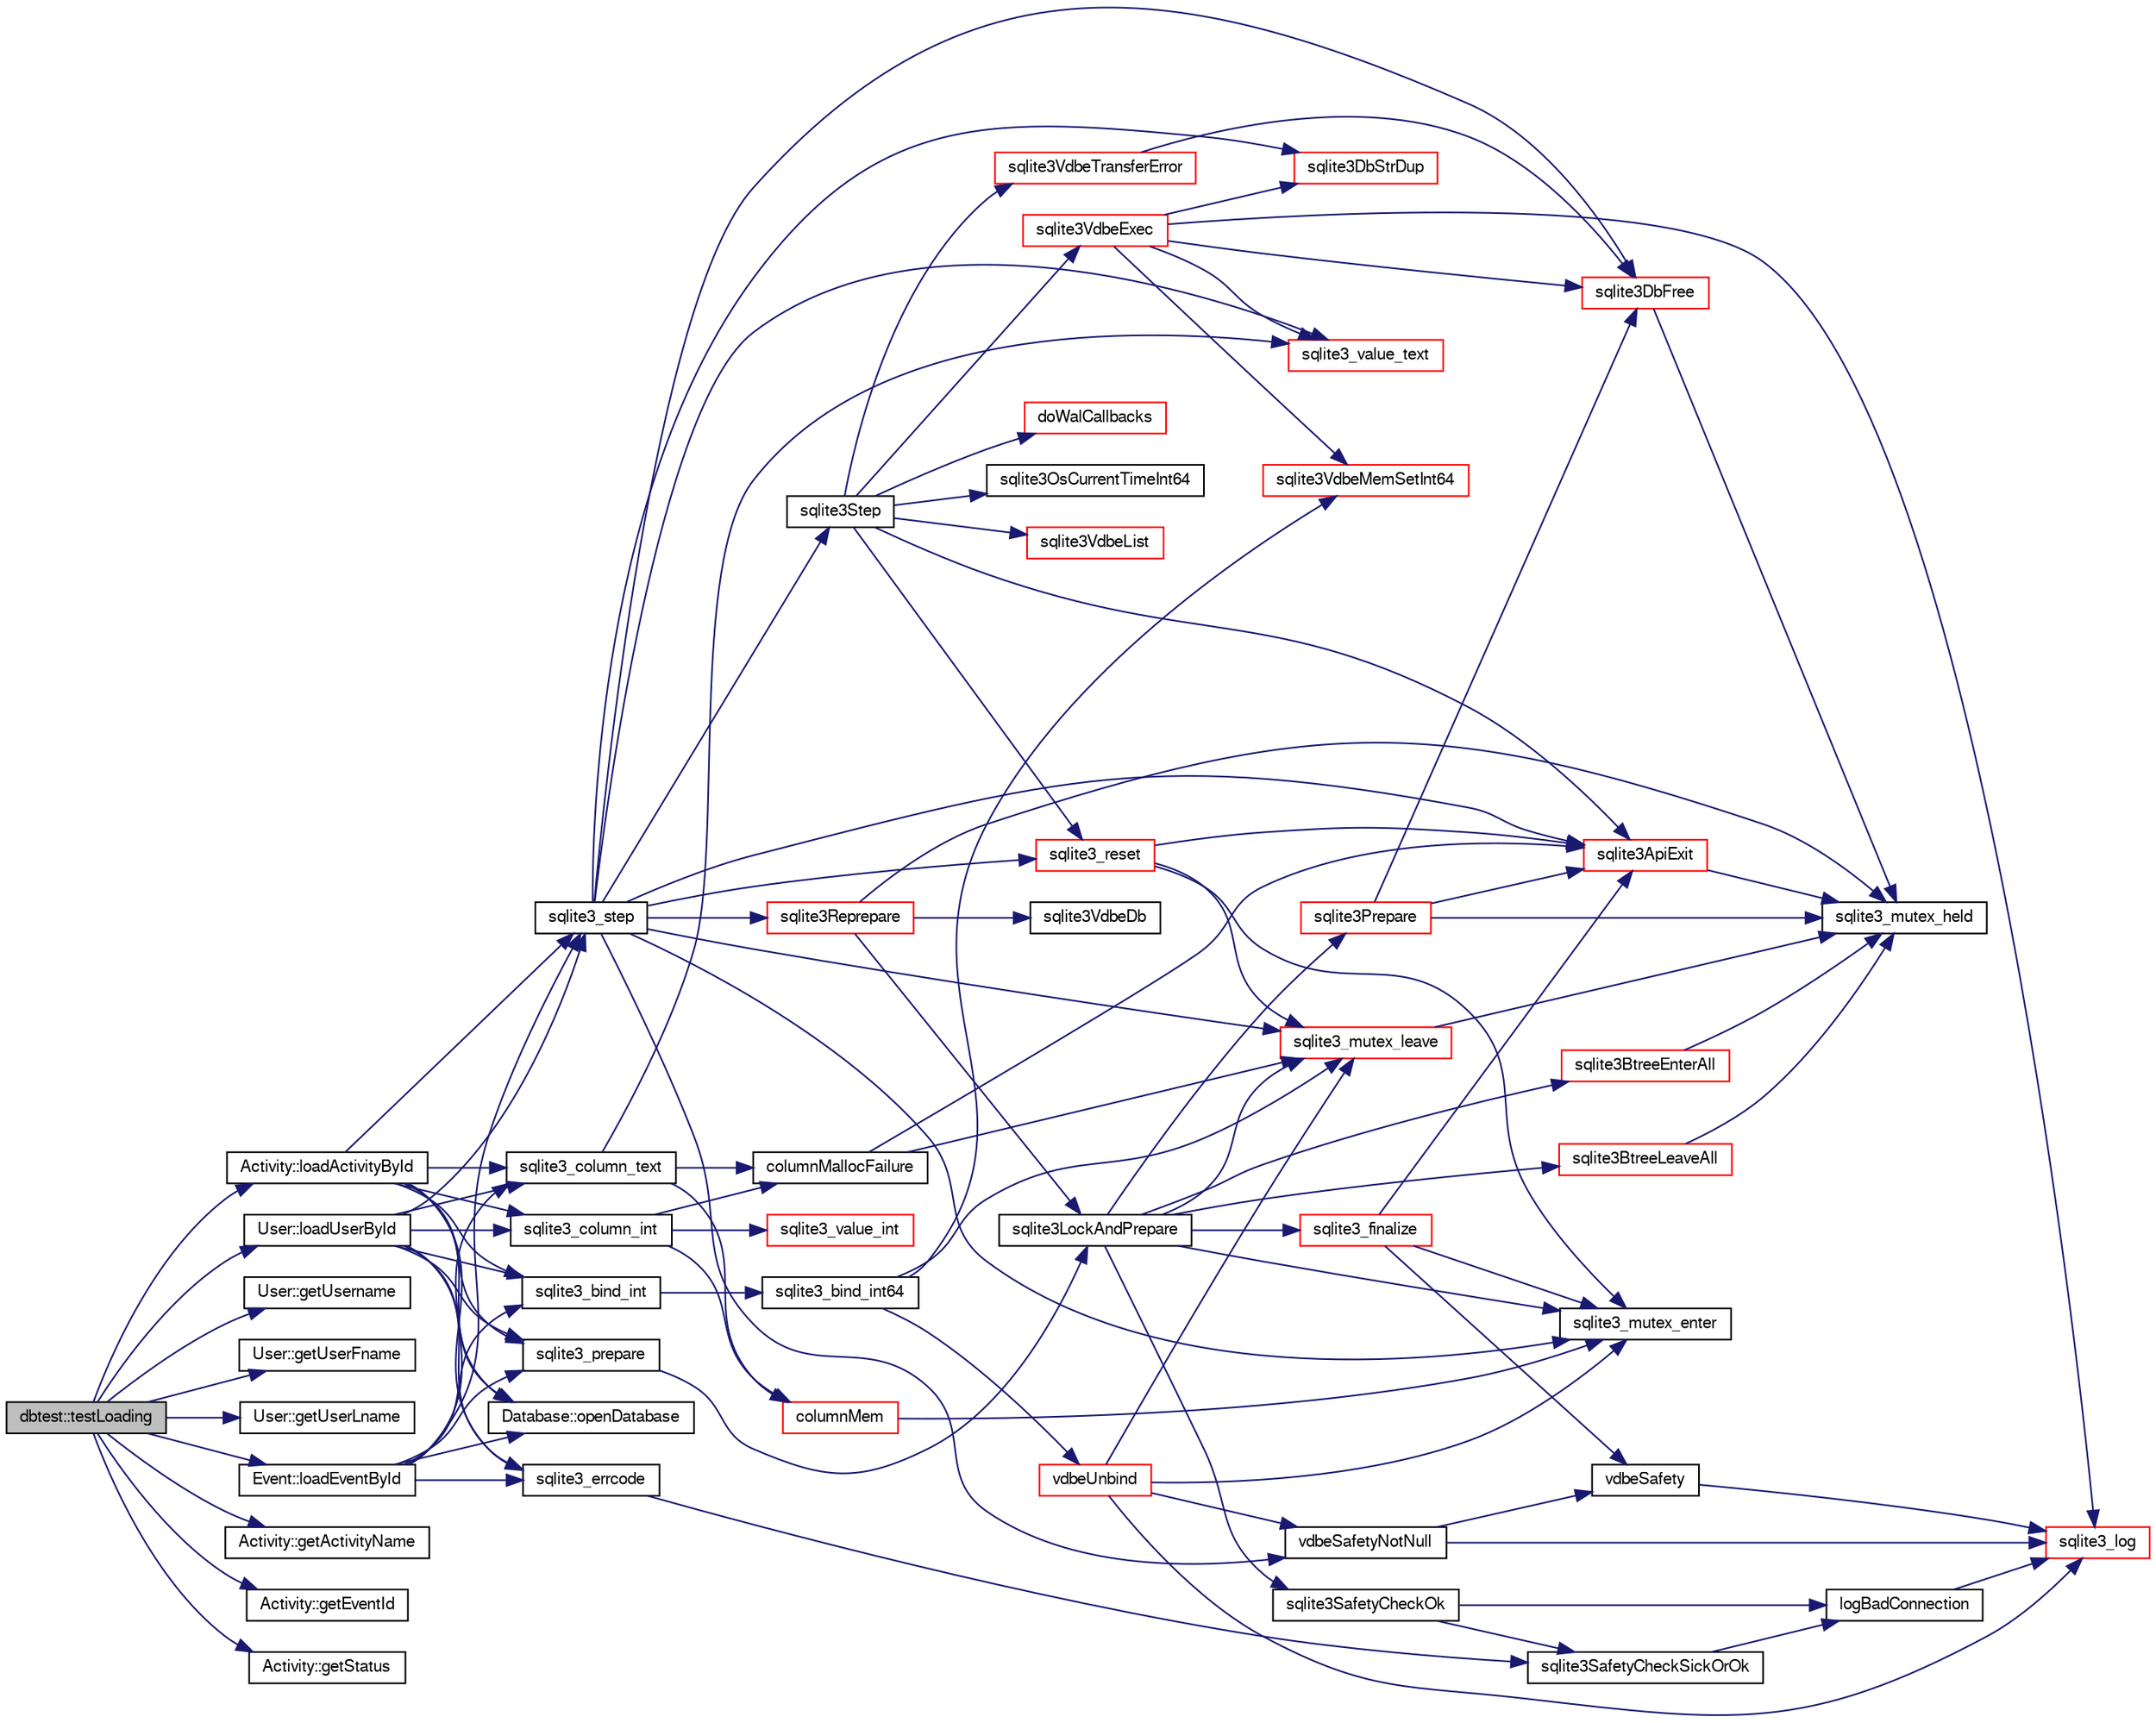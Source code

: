 digraph "dbtest::testLoading"
{
  edge [fontname="FreeSans",fontsize="10",labelfontname="FreeSans",labelfontsize="10"];
  node [fontname="FreeSans",fontsize="10",shape=record];
  rankdir="LR";
  Node976 [label="dbtest::testLoading",height=0.2,width=0.4,color="black", fillcolor="grey75", style="filled", fontcolor="black"];
  Node976 -> Node977 [color="midnightblue",fontsize="10",style="solid",fontname="FreeSans"];
  Node977 [label="Event::loadEventById",height=0.2,width=0.4,color="black", fillcolor="white", style="filled",URL="$classEvent.html#afa66cea33f722dbeecb69cc98fdea055"];
  Node977 -> Node978 [color="midnightblue",fontsize="10",style="solid",fontname="FreeSans"];
  Node978 [label="Database::openDatabase",height=0.2,width=0.4,color="black", fillcolor="white", style="filled",URL="$classDatabase.html#aef36ad74d0bf64a091206dba2e27a54e"];
  Node977 -> Node979 [color="midnightblue",fontsize="10",style="solid",fontname="FreeSans"];
  Node979 [label="sqlite3_prepare",height=0.2,width=0.4,color="black", fillcolor="white", style="filled",URL="$sqlite3_8c.html#a8c39e7b9dbeff01f0a399b46d4b29f1c"];
  Node979 -> Node980 [color="midnightblue",fontsize="10",style="solid",fontname="FreeSans"];
  Node980 [label="sqlite3LockAndPrepare",height=0.2,width=0.4,color="black", fillcolor="white", style="filled",URL="$sqlite3_8c.html#a5db1ec5589aa2b02c6d979211a8789bd"];
  Node980 -> Node981 [color="midnightblue",fontsize="10",style="solid",fontname="FreeSans"];
  Node981 [label="sqlite3SafetyCheckOk",height=0.2,width=0.4,color="black", fillcolor="white", style="filled",URL="$sqlite3_8c.html#ab15308423296d719d75dca4c0ef182a7"];
  Node981 -> Node982 [color="midnightblue",fontsize="10",style="solid",fontname="FreeSans"];
  Node982 [label="logBadConnection",height=0.2,width=0.4,color="black", fillcolor="white", style="filled",URL="$sqlite3_8c.html#a8aa249fac852b22bb1227e2bc2921f11"];
  Node982 -> Node983 [color="midnightblue",fontsize="10",style="solid",fontname="FreeSans"];
  Node983 [label="sqlite3_log",height=0.2,width=0.4,color="red", fillcolor="white", style="filled",URL="$sqlite3_8c.html#a298c9699bf9c143662c6b1fec4b2dc3b"];
  Node981 -> Node1265 [color="midnightblue",fontsize="10",style="solid",fontname="FreeSans"];
  Node1265 [label="sqlite3SafetyCheckSickOrOk",height=0.2,width=0.4,color="black", fillcolor="white", style="filled",URL="$sqlite3_8c.html#ac1fff729aec147d9825a4930042a626b"];
  Node1265 -> Node982 [color="midnightblue",fontsize="10",style="solid",fontname="FreeSans"];
  Node980 -> Node999 [color="midnightblue",fontsize="10",style="solid",fontname="FreeSans"];
  Node999 [label="sqlite3_mutex_enter",height=0.2,width=0.4,color="black", fillcolor="white", style="filled",URL="$sqlite3_8c.html#a1c12cde690bd89f104de5cbad12a6bf5"];
  Node980 -> Node1266 [color="midnightblue",fontsize="10",style="solid",fontname="FreeSans"];
  Node1266 [label="sqlite3BtreeEnterAll",height=0.2,width=0.4,color="red", fillcolor="white", style="filled",URL="$sqlite3_8c.html#a7e8c5e623a61d322d3622c3e6202d735"];
  Node1266 -> Node993 [color="midnightblue",fontsize="10",style="solid",fontname="FreeSans"];
  Node993 [label="sqlite3_mutex_held",height=0.2,width=0.4,color="black", fillcolor="white", style="filled",URL="$sqlite3_8c.html#acf77da68932b6bc163c5e68547ecc3e7"];
  Node980 -> Node1272 [color="midnightblue",fontsize="10",style="solid",fontname="FreeSans"];
  Node1272 [label="sqlite3Prepare",height=0.2,width=0.4,color="red", fillcolor="white", style="filled",URL="$sqlite3_8c.html#acb25890858d0bf4b12eb7aae569f0c7b"];
  Node1272 -> Node993 [color="midnightblue",fontsize="10",style="solid",fontname="FreeSans"];
  Node1272 -> Node1197 [color="midnightblue",fontsize="10",style="solid",fontname="FreeSans"];
  Node1197 [label="sqlite3ApiExit",height=0.2,width=0.4,color="red", fillcolor="white", style="filled",URL="$sqlite3_8c.html#ae5a967ec6172298db98b6090bbd1dd9b"];
  Node1197 -> Node993 [color="midnightblue",fontsize="10",style="solid",fontname="FreeSans"];
  Node1272 -> Node992 [color="midnightblue",fontsize="10",style="solid",fontname="FreeSans"];
  Node992 [label="sqlite3DbFree",height=0.2,width=0.4,color="red", fillcolor="white", style="filled",URL="$sqlite3_8c.html#ac70ab821a6607b4a1b909582dc37a069"];
  Node992 -> Node993 [color="midnightblue",fontsize="10",style="solid",fontname="FreeSans"];
  Node980 -> Node1829 [color="midnightblue",fontsize="10",style="solid",fontname="FreeSans"];
  Node1829 [label="sqlite3_finalize",height=0.2,width=0.4,color="red", fillcolor="white", style="filled",URL="$sqlite3_8c.html#a801195c0f771d40bb4be1e40f3b88945"];
  Node1829 -> Node1310 [color="midnightblue",fontsize="10",style="solid",fontname="FreeSans"];
  Node1310 [label="vdbeSafety",height=0.2,width=0.4,color="black", fillcolor="white", style="filled",URL="$sqlite3_8c.html#ad376f1aa66b2801fa8fb2fb134f370fd"];
  Node1310 -> Node983 [color="midnightblue",fontsize="10",style="solid",fontname="FreeSans"];
  Node1829 -> Node999 [color="midnightblue",fontsize="10",style="solid",fontname="FreeSans"];
  Node1829 -> Node1197 [color="midnightblue",fontsize="10",style="solid",fontname="FreeSans"];
  Node980 -> Node1533 [color="midnightblue",fontsize="10",style="solid",fontname="FreeSans"];
  Node1533 [label="sqlite3BtreeLeaveAll",height=0.2,width=0.4,color="red", fillcolor="white", style="filled",URL="$sqlite3_8c.html#a282e5f429eee8e0aebc7d18068ebccd2"];
  Node1533 -> Node993 [color="midnightblue",fontsize="10",style="solid",fontname="FreeSans"];
  Node980 -> Node1001 [color="midnightblue",fontsize="10",style="solid",fontname="FreeSans"];
  Node1001 [label="sqlite3_mutex_leave",height=0.2,width=0.4,color="red", fillcolor="white", style="filled",URL="$sqlite3_8c.html#a5838d235601dbd3c1fa993555c6bcc93"];
  Node1001 -> Node993 [color="midnightblue",fontsize="10",style="solid",fontname="FreeSans"];
  Node977 -> Node1878 [color="midnightblue",fontsize="10",style="solid",fontname="FreeSans"];
  Node1878 [label="sqlite3_errcode",height=0.2,width=0.4,color="black", fillcolor="white", style="filled",URL="$sqlite3_8c.html#a79bd13f5c8b7a6ccc6fd76fc7fc2104c"];
  Node1878 -> Node1265 [color="midnightblue",fontsize="10",style="solid",fontname="FreeSans"];
  Node977 -> Node1933 [color="midnightblue",fontsize="10",style="solid",fontname="FreeSans"];
  Node1933 [label="sqlite3_bind_int",height=0.2,width=0.4,color="black", fillcolor="white", style="filled",URL="$sqlite3_8c.html#aa6d5cc21ec0004b2e0bdce3395590aad"];
  Node1933 -> Node1934 [color="midnightblue",fontsize="10",style="solid",fontname="FreeSans"];
  Node1934 [label="sqlite3_bind_int64",height=0.2,width=0.4,color="black", fillcolor="white", style="filled",URL="$sqlite3_8c.html#af77e2729923f2621852202e1c23788c6"];
  Node1934 -> Node1935 [color="midnightblue",fontsize="10",style="solid",fontname="FreeSans"];
  Node1935 [label="vdbeUnbind",height=0.2,width=0.4,color="red", fillcolor="white", style="filled",URL="$sqlite3_8c.html#ae3ca3d8a878660305a0efd0c73c9f064"];
  Node1935 -> Node1309 [color="midnightblue",fontsize="10",style="solid",fontname="FreeSans"];
  Node1309 [label="vdbeSafetyNotNull",height=0.2,width=0.4,color="black", fillcolor="white", style="filled",URL="$sqlite3_8c.html#a018448275e86f09d8af8033cec4cafdf"];
  Node1309 -> Node983 [color="midnightblue",fontsize="10",style="solid",fontname="FreeSans"];
  Node1309 -> Node1310 [color="midnightblue",fontsize="10",style="solid",fontname="FreeSans"];
  Node1935 -> Node999 [color="midnightblue",fontsize="10",style="solid",fontname="FreeSans"];
  Node1935 -> Node1001 [color="midnightblue",fontsize="10",style="solid",fontname="FreeSans"];
  Node1935 -> Node983 [color="midnightblue",fontsize="10",style="solid",fontname="FreeSans"];
  Node1934 -> Node1124 [color="midnightblue",fontsize="10",style="solid",fontname="FreeSans"];
  Node1124 [label="sqlite3VdbeMemSetInt64",height=0.2,width=0.4,color="red", fillcolor="white", style="filled",URL="$sqlite3_8c.html#a57c5843cac8f6180ee994267a23f86a3"];
  Node1934 -> Node1001 [color="midnightblue",fontsize="10",style="solid",fontname="FreeSans"];
  Node977 -> Node1308 [color="midnightblue",fontsize="10",style="solid",fontname="FreeSans"];
  Node1308 [label="sqlite3_step",height=0.2,width=0.4,color="black", fillcolor="white", style="filled",URL="$sqlite3_8c.html#ac1e491ce36b7471eb28387f7d3c74334"];
  Node1308 -> Node1309 [color="midnightblue",fontsize="10",style="solid",fontname="FreeSans"];
  Node1308 -> Node999 [color="midnightblue",fontsize="10",style="solid",fontname="FreeSans"];
  Node1308 -> Node1311 [color="midnightblue",fontsize="10",style="solid",fontname="FreeSans"];
  Node1311 [label="sqlite3Step",height=0.2,width=0.4,color="black", fillcolor="white", style="filled",URL="$sqlite3_8c.html#a3f2872e873e2758a4beedad1d5113554"];
  Node1311 -> Node1312 [color="midnightblue",fontsize="10",style="solid",fontname="FreeSans"];
  Node1312 [label="sqlite3_reset",height=0.2,width=0.4,color="red", fillcolor="white", style="filled",URL="$sqlite3_8c.html#a758efebc2e95694959ab0e74b397984c"];
  Node1312 -> Node999 [color="midnightblue",fontsize="10",style="solid",fontname="FreeSans"];
  Node1312 -> Node1197 [color="midnightblue",fontsize="10",style="solid",fontname="FreeSans"];
  Node1312 -> Node1001 [color="midnightblue",fontsize="10",style="solid",fontname="FreeSans"];
  Node1311 -> Node1221 [color="midnightblue",fontsize="10",style="solid",fontname="FreeSans"];
  Node1221 [label="sqlite3OsCurrentTimeInt64",height=0.2,width=0.4,color="black", fillcolor="white", style="filled",URL="$sqlite3_8c.html#a8fba11754c83b89782ef18af266f5ec2"];
  Node1311 -> Node1617 [color="midnightblue",fontsize="10",style="solid",fontname="FreeSans"];
  Node1617 [label="sqlite3VdbeList",height=0.2,width=0.4,color="red", fillcolor="white", style="filled",URL="$sqlite3_8c.html#a61f5dfb765135a9982025bab8944f7fd"];
  Node1311 -> Node1619 [color="midnightblue",fontsize="10",style="solid",fontname="FreeSans"];
  Node1619 [label="sqlite3VdbeExec",height=0.2,width=0.4,color="red", fillcolor="white", style="filled",URL="$sqlite3_8c.html#a8ce40a614bdc56719c4d642b1e4dfb21"];
  Node1619 -> Node983 [color="midnightblue",fontsize="10",style="solid",fontname="FreeSans"];
  Node1619 -> Node992 [color="midnightblue",fontsize="10",style="solid",fontname="FreeSans"];
  Node1619 -> Node1124 [color="midnightblue",fontsize="10",style="solid",fontname="FreeSans"];
  Node1619 -> Node1074 [color="midnightblue",fontsize="10",style="solid",fontname="FreeSans"];
  Node1074 [label="sqlite3_value_text",height=0.2,width=0.4,color="red", fillcolor="white", style="filled",URL="$sqlite3_8c.html#aef2ace3239e6dd59c74110faa70f8171"];
  Node1619 -> Node1544 [color="midnightblue",fontsize="10",style="solid",fontname="FreeSans"];
  Node1544 [label="sqlite3DbStrDup",height=0.2,width=0.4,color="red", fillcolor="white", style="filled",URL="$sqlite3_8c.html#a0ec4772ee6de7316ecd1e6cabb1beeef"];
  Node1311 -> Node1911 [color="midnightblue",fontsize="10",style="solid",fontname="FreeSans"];
  Node1911 [label="doWalCallbacks",height=0.2,width=0.4,color="red", fillcolor="white", style="filled",URL="$sqlite3_8c.html#a001bcb6c83dac39b83d3a95e1f6194d1"];
  Node1311 -> Node1197 [color="midnightblue",fontsize="10",style="solid",fontname="FreeSans"];
  Node1311 -> Node1611 [color="midnightblue",fontsize="10",style="solid",fontname="FreeSans"];
  Node1611 [label="sqlite3VdbeTransferError",height=0.2,width=0.4,color="red", fillcolor="white", style="filled",URL="$sqlite3_8c.html#aaf4a567b51602bb6d7bb150e6c72de69"];
  Node1611 -> Node992 [color="midnightblue",fontsize="10",style="solid",fontname="FreeSans"];
  Node1308 -> Node1914 [color="midnightblue",fontsize="10",style="solid",fontname="FreeSans"];
  Node1914 [label="sqlite3Reprepare",height=0.2,width=0.4,color="red", fillcolor="white", style="filled",URL="$sqlite3_8c.html#a7e2f7299cc947d07e782f6ac561fa937"];
  Node1914 -> Node993 [color="midnightblue",fontsize="10",style="solid",fontname="FreeSans"];
  Node1914 -> Node1915 [color="midnightblue",fontsize="10",style="solid",fontname="FreeSans"];
  Node1915 [label="sqlite3VdbeDb",height=0.2,width=0.4,color="black", fillcolor="white", style="filled",URL="$sqlite3_8c.html#a6cb1b36e2823fc3eff25dc162f71f28b"];
  Node1914 -> Node980 [color="midnightblue",fontsize="10",style="solid",fontname="FreeSans"];
  Node1308 -> Node1312 [color="midnightblue",fontsize="10",style="solid",fontname="FreeSans"];
  Node1308 -> Node1074 [color="midnightblue",fontsize="10",style="solid",fontname="FreeSans"];
  Node1308 -> Node992 [color="midnightblue",fontsize="10",style="solid",fontname="FreeSans"];
  Node1308 -> Node1544 [color="midnightblue",fontsize="10",style="solid",fontname="FreeSans"];
  Node1308 -> Node1197 [color="midnightblue",fontsize="10",style="solid",fontname="FreeSans"];
  Node1308 -> Node1001 [color="midnightblue",fontsize="10",style="solid",fontname="FreeSans"];
  Node977 -> Node1812 [color="midnightblue",fontsize="10",style="solid",fontname="FreeSans"];
  Node1812 [label="sqlite3_column_text",height=0.2,width=0.4,color="black", fillcolor="white", style="filled",URL="$sqlite3_8c.html#aee36f5eaf67b425ddf6f9b7a2004d018"];
  Node1812 -> Node1074 [color="midnightblue",fontsize="10",style="solid",fontname="FreeSans"];
  Node1812 -> Node1813 [color="midnightblue",fontsize="10",style="solid",fontname="FreeSans"];
  Node1813 [label="columnMem",height=0.2,width=0.4,color="red", fillcolor="white", style="filled",URL="$sqlite3_8c.html#a3cff107b1379611ef486ef2f925eb129"];
  Node1813 -> Node999 [color="midnightblue",fontsize="10",style="solid",fontname="FreeSans"];
  Node1812 -> Node1815 [color="midnightblue",fontsize="10",style="solid",fontname="FreeSans"];
  Node1815 [label="columnMallocFailure",height=0.2,width=0.4,color="black", fillcolor="white", style="filled",URL="$sqlite3_8c.html#a63052778ce6eb1802597a006922a4044"];
  Node1815 -> Node1197 [color="midnightblue",fontsize="10",style="solid",fontname="FreeSans"];
  Node1815 -> Node1001 [color="midnightblue",fontsize="10",style="solid",fontname="FreeSans"];
  Node976 -> Node1936 [color="midnightblue",fontsize="10",style="solid",fontname="FreeSans"];
  Node1936 [label="User::loadUserById",height=0.2,width=0.4,color="black", fillcolor="white", style="filled",URL="$classUser.html#a863377665b7fb83c5547dcf9727f5092"];
  Node1936 -> Node978 [color="midnightblue",fontsize="10",style="solid",fontname="FreeSans"];
  Node1936 -> Node979 [color="midnightblue",fontsize="10",style="solid",fontname="FreeSans"];
  Node1936 -> Node1878 [color="midnightblue",fontsize="10",style="solid",fontname="FreeSans"];
  Node1936 -> Node1933 [color="midnightblue",fontsize="10",style="solid",fontname="FreeSans"];
  Node1936 -> Node1308 [color="midnightblue",fontsize="10",style="solid",fontname="FreeSans"];
  Node1936 -> Node1812 [color="midnightblue",fontsize="10",style="solid",fontname="FreeSans"];
  Node1936 -> Node1920 [color="midnightblue",fontsize="10",style="solid",fontname="FreeSans"];
  Node1920 [label="sqlite3_column_int",height=0.2,width=0.4,color="black", fillcolor="white", style="filled",URL="$sqlite3_8c.html#a6bd16f5b3266f473e37e8e3d4ebb4290"];
  Node1920 -> Node1130 [color="midnightblue",fontsize="10",style="solid",fontname="FreeSans"];
  Node1130 [label="sqlite3_value_int",height=0.2,width=0.4,color="red", fillcolor="white", style="filled",URL="$sqlite3_8c.html#a5c6adf98772a341f3df5ccd5ff003245"];
  Node1920 -> Node1813 [color="midnightblue",fontsize="10",style="solid",fontname="FreeSans"];
  Node1920 -> Node1815 [color="midnightblue",fontsize="10",style="solid",fontname="FreeSans"];
  Node976 -> Node1937 [color="midnightblue",fontsize="10",style="solid",fontname="FreeSans"];
  Node1937 [label="User::getUsername",height=0.2,width=0.4,color="black", fillcolor="white", style="filled",URL="$classUser.html#a5705c32c347050449ba6d72f32f18482"];
  Node976 -> Node1938 [color="midnightblue",fontsize="10",style="solid",fontname="FreeSans"];
  Node1938 [label="User::getUserFname",height=0.2,width=0.4,color="black", fillcolor="white", style="filled",URL="$classUser.html#a62817be39c4477f6a287534b2c4ee0ff"];
  Node976 -> Node1939 [color="midnightblue",fontsize="10",style="solid",fontname="FreeSans"];
  Node1939 [label="User::getUserLname",height=0.2,width=0.4,color="black", fillcolor="white", style="filled",URL="$classUser.html#a5dc4fc23fcf6e137118920bc51f72e0c"];
  Node976 -> Node1940 [color="midnightblue",fontsize="10",style="solid",fontname="FreeSans"];
  Node1940 [label="Activity::loadActivityById",height=0.2,width=0.4,color="black", fillcolor="white", style="filled",URL="$classActivity.html#abe4ffb4f08a47212ebf9013259d9e7fd"];
  Node1940 -> Node978 [color="midnightblue",fontsize="10",style="solid",fontname="FreeSans"];
  Node1940 -> Node979 [color="midnightblue",fontsize="10",style="solid",fontname="FreeSans"];
  Node1940 -> Node1878 [color="midnightblue",fontsize="10",style="solid",fontname="FreeSans"];
  Node1940 -> Node1933 [color="midnightblue",fontsize="10",style="solid",fontname="FreeSans"];
  Node1940 -> Node1308 [color="midnightblue",fontsize="10",style="solid",fontname="FreeSans"];
  Node1940 -> Node1812 [color="midnightblue",fontsize="10",style="solid",fontname="FreeSans"];
  Node1940 -> Node1920 [color="midnightblue",fontsize="10",style="solid",fontname="FreeSans"];
  Node976 -> Node1941 [color="midnightblue",fontsize="10",style="solid",fontname="FreeSans"];
  Node1941 [label="Activity::getActivityName",height=0.2,width=0.4,color="black", fillcolor="white", style="filled",URL="$classActivity.html#a62ae9c160cb643cb5712f8b2d1924383"];
  Node976 -> Node1942 [color="midnightblue",fontsize="10",style="solid",fontname="FreeSans"];
  Node1942 [label="Activity::getEventId",height=0.2,width=0.4,color="black", fillcolor="white", style="filled",URL="$classActivity.html#a8ce19170ca0aeef5e956e6760b1f299a"];
  Node976 -> Node1943 [color="midnightblue",fontsize="10",style="solid",fontname="FreeSans"];
  Node1943 [label="Activity::getStatus",height=0.2,width=0.4,color="black", fillcolor="white", style="filled",URL="$classActivity.html#a8ad20bb3376df66fcfefeb76a4b89954"];
}
